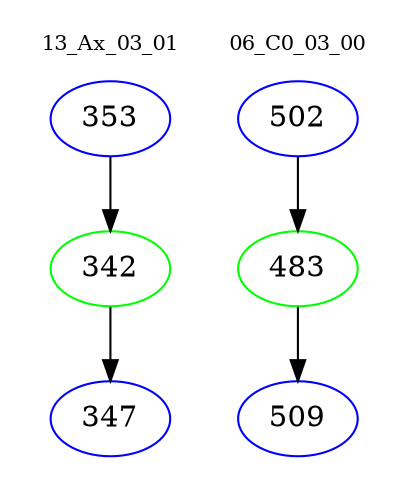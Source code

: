 digraph{
subgraph cluster_0 {
color = white
label = "13_Ax_03_01";
fontsize=10;
T0_353 [label="353", color="blue"]
T0_353 -> T0_342 [color="black"]
T0_342 [label="342", color="green"]
T0_342 -> T0_347 [color="black"]
T0_347 [label="347", color="blue"]
}
subgraph cluster_1 {
color = white
label = "06_C0_03_00";
fontsize=10;
T1_502 [label="502", color="blue"]
T1_502 -> T1_483 [color="black"]
T1_483 [label="483", color="green"]
T1_483 -> T1_509 [color="black"]
T1_509 [label="509", color="blue"]
}
}
